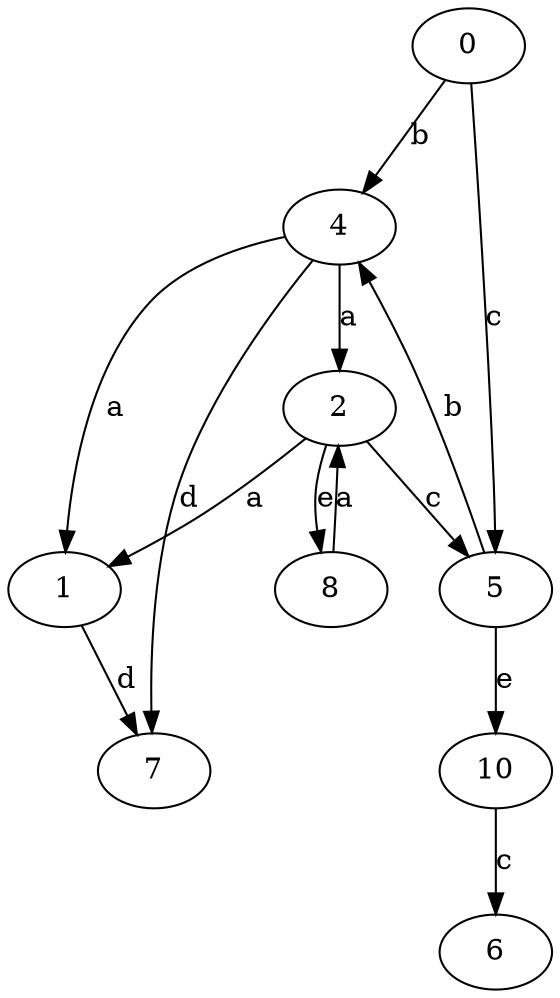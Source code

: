 strict digraph  {
1;
2;
4;
0;
5;
6;
7;
8;
10;
1 -> 7  [label=d];
2 -> 1  [label=a];
2 -> 5  [label=c];
2 -> 8  [label=e];
4 -> 1  [label=a];
4 -> 2  [label=a];
4 -> 7  [label=d];
0 -> 4  [label=b];
0 -> 5  [label=c];
5 -> 4  [label=b];
5 -> 10  [label=e];
8 -> 2  [label=a];
10 -> 6  [label=c];
}
